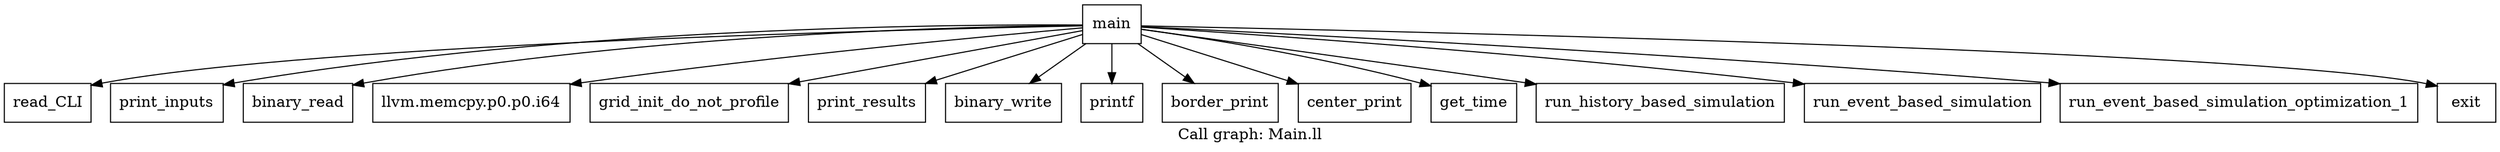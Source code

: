 digraph "Call graph: Main.ll" {
	label="Call graph: Main.ll";

	Node0x55686aa53960 [shape=record,label="{main}"];
	Node0x55686aa53960 -> Node0x55686aa54ff0;
	Node0x55686aa53960 -> Node0x55686aa55f50;
	Node0x55686aa53960 -> Node0x55686aa56280;
	Node0x55686aa53960 -> Node0x55686aa578c0;
	Node0x55686aa53960 -> Node0x55686aa58c10;
	Node0x55686aa53960 -> Node0x55686aa4d390;
	Node0x55686aa53960 -> Node0x55686aa59220;
	Node0x55686aa53960 -> Node0x55686aa597c0;
	Node0x55686aa53960 -> Node0x55686aa59fd0;
	Node0x55686aa53960 -> Node0x55686aa5a790;
	Node0x55686aa53960 -> Node0x55686aa5acd0;
	Node0x55686aa53960 -> Node0x55686aa4f270;
	Node0x55686aa53960 -> Node0x55686aa56840;
	Node0x55686aa53960 -> Node0x55686aa57a00;
	Node0x55686aa53960 -> Node0x55686aa54270;
	Node0x55686aa54ff0 [shape=record,label="{read_CLI}"];
	Node0x55686aa55f50 [shape=record,label="{print_inputs}"];
	Node0x55686aa56280 [shape=record,label="{binary_read}"];
	Node0x55686aa578c0 [shape=record,label="{llvm.memcpy.p0.p0.i64}"];
	Node0x55686aa58c10 [shape=record,label="{grid_init_do_not_profile}"];
	Node0x55686aa59220 [shape=record,label="{binary_write}"];
	Node0x55686aa597c0 [shape=record,label="{printf}"];
	Node0x55686aa59fd0 [shape=record,label="{border_print}"];
	Node0x55686aa5a790 [shape=record,label="{center_print}"];
	Node0x55686aa5acd0 [shape=record,label="{get_time}"];
	Node0x55686aa56840 [shape=record,label="{run_event_based_simulation}"];
	Node0x55686aa57a00 [shape=record,label="{run_event_based_simulation_optimization_1}"];
	Node0x55686aa54270 [shape=record,label="{exit}"];
	Node0x55686aa4f270 [shape=record,label="{run_history_based_simulation}"];
	Node0x55686aa4d390 [shape=record,label="{print_results}"];
}
